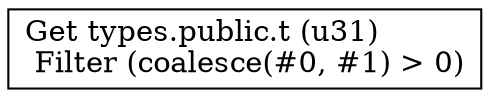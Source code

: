 digraph G {
    node0 [shape = record, label=" Get types.public.t (u31)\l Filter (coalesce(#0, #1) \> 0)\l"]
}

